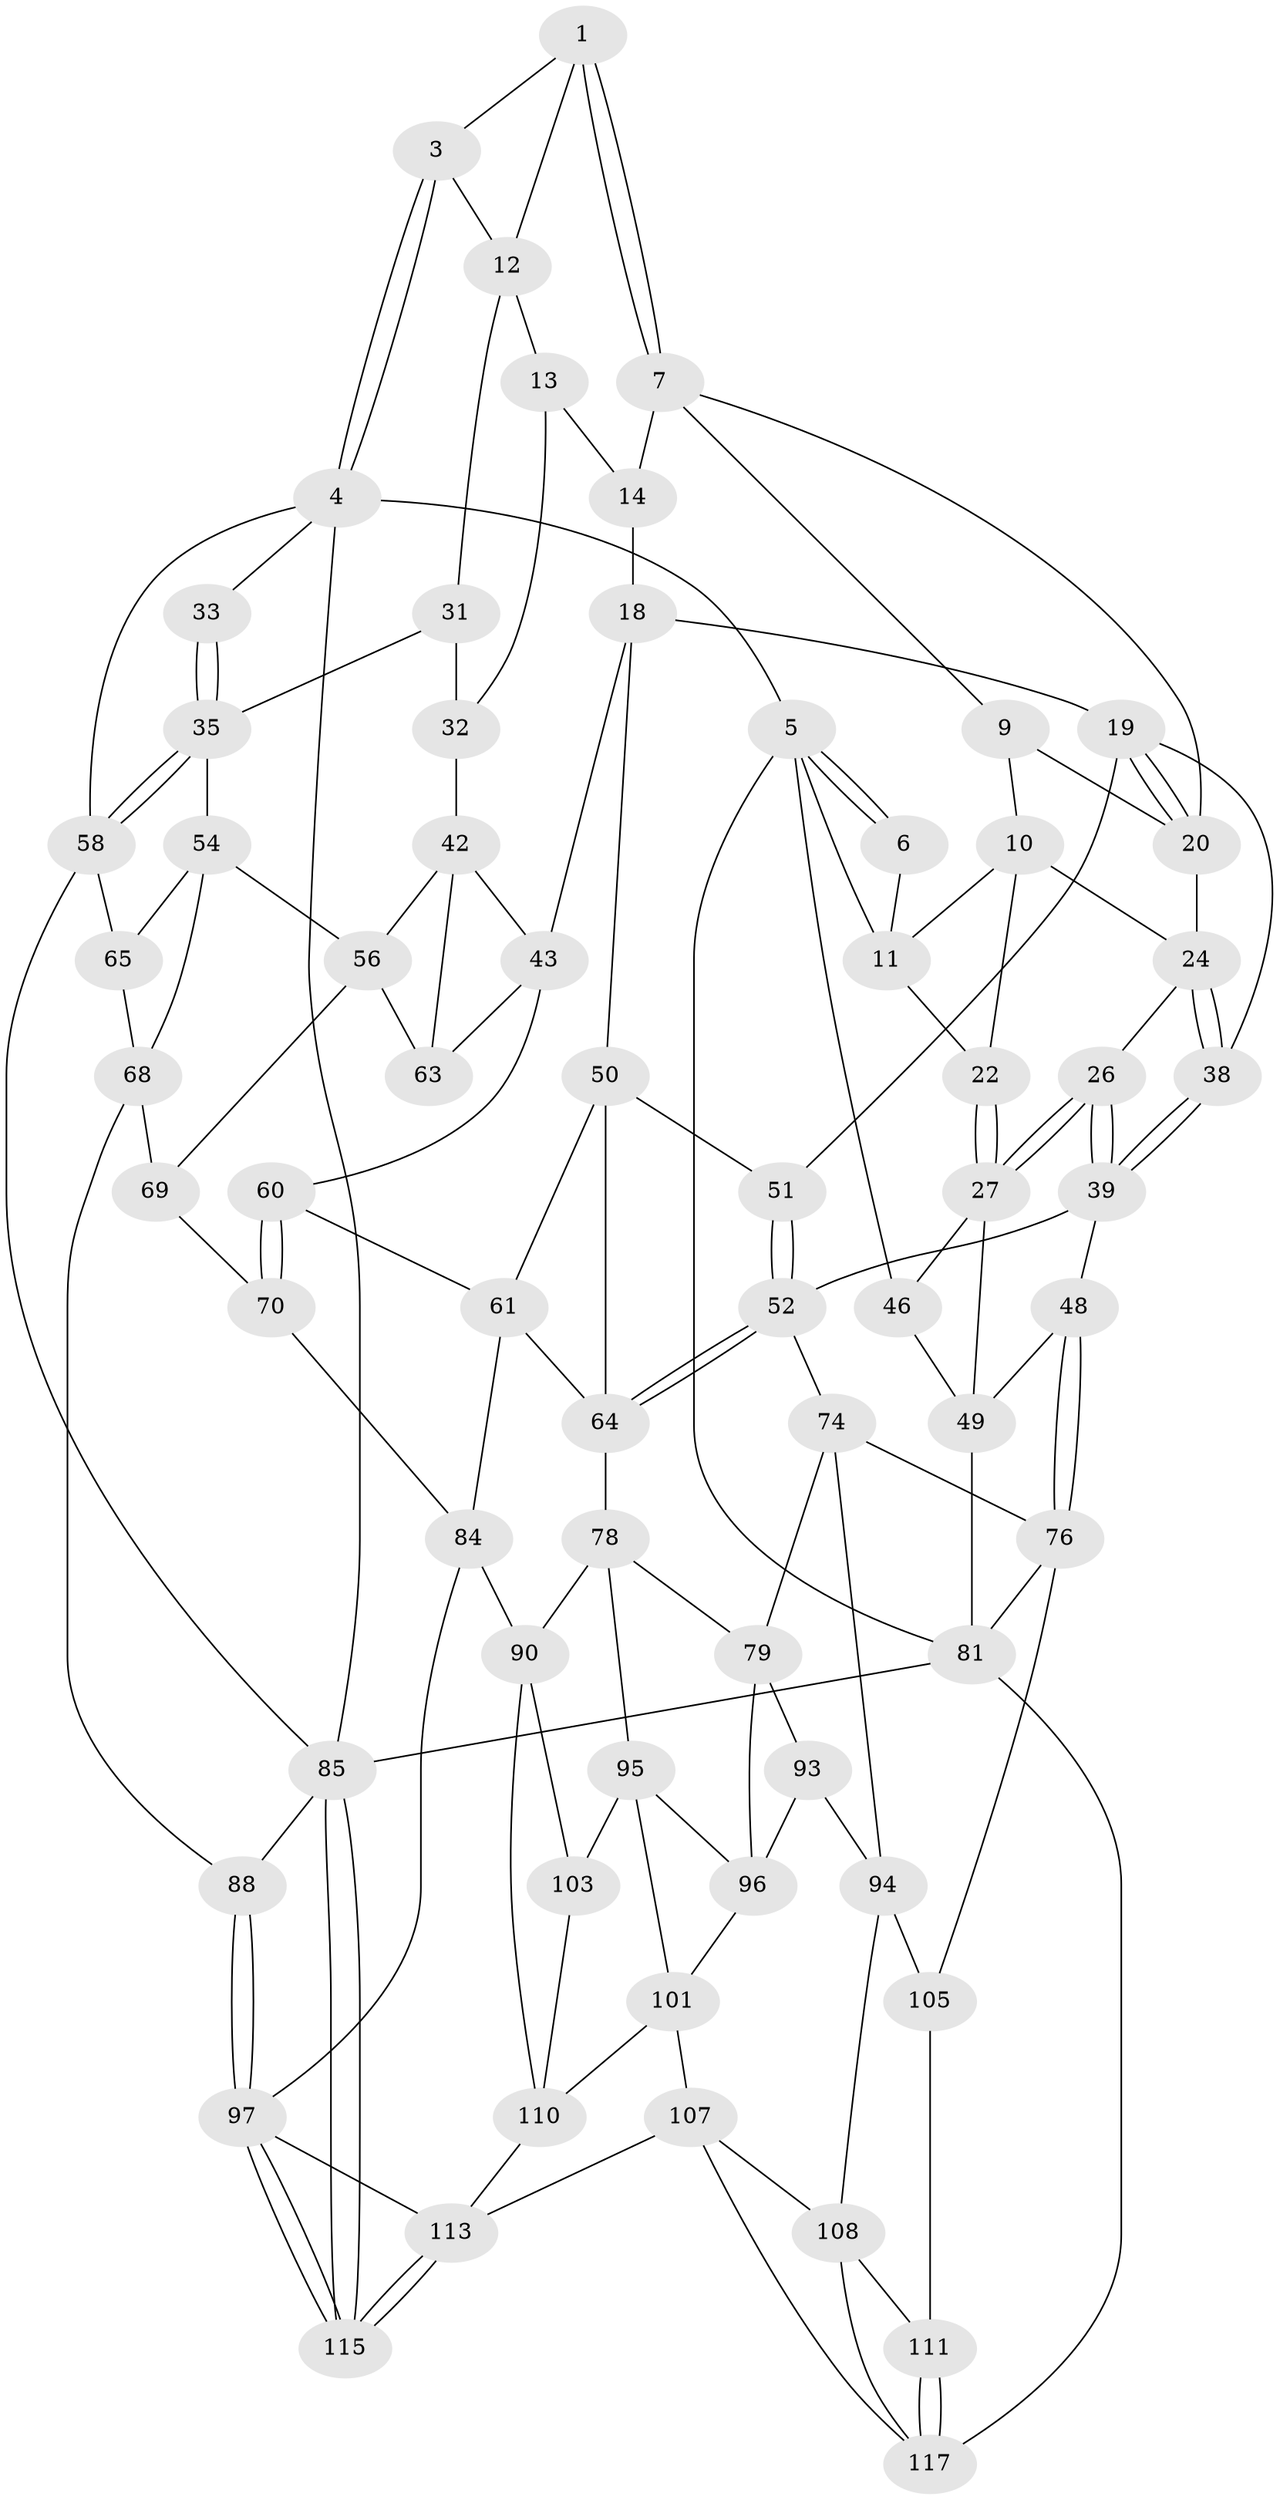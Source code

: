 // Generated by graph-tools (version 1.1) at 2025/52/02/27/25 19:52:43]
// undirected, 68 vertices, 144 edges
graph export_dot {
graph [start="1"]
  node [color=gray90,style=filled];
  1 [pos="+0.558967620857292+0",super="+2"];
  3 [pos="+1+0",super="+29"];
  4 [pos="+1+0",super="+34"];
  5 [pos="+0+0",super="+16"];
  6 [pos="+0.09823419210485579+0"];
  7 [pos="+0.5268688649413433+0",super="+8"];
  9 [pos="+0.36258909976230574+0.10258435799269293"];
  10 [pos="+0.18353400928029384+0.07395827953582734",super="+21"];
  11 [pos="+0.17619432765891904+0.05865255179643361",super="+15"];
  12 [pos="+0.7915529099326956+0.16557140939217674",super="+28"];
  13 [pos="+0.7614224716831285+0.1867692872654323",super="+30"];
  14 [pos="+0.5876827456509613+0.10525696823791089",super="+17"];
  18 [pos="+0.5549761545198716+0.30782486910055296",super="+44"];
  19 [pos="+0.49136156542072273+0.2825176912771363",super="+40"];
  20 [pos="+0.4752005439635359+0.25721624645524604",super="+23"];
  22 [pos="+0.05611059588013033+0.19697142421997585"];
  24 [pos="+0.30065170292810023+0.2572629187089165",super="+25"];
  26 [pos="+0.14234342989753757+0.32059513280882024"];
  27 [pos="+0.08977566390820882+0.3127805052604491",super="+45"];
  31 [pos="+0.847827047851769+0.23854411926780705",super="+37"];
  32 [pos="+0.7225758503206339+0.34529348480786787",super="+41"];
  33 [pos="+0.8812723874031886+0.20910491207157467"];
  35 [pos="+1+0.38515848079227816",super="+36"];
  38 [pos="+0.3031366690215228+0.3280336854369174"];
  39 [pos="+0.2152151572466016+0.42026113151669015",super="+47"];
  42 [pos="+0.7414541991761763+0.41317483851586645",super="+57"];
  43 [pos="+0.6152661306937685+0.4492178485727634",super="+59"];
  46 [pos="+0+0.4024149674772276"];
  48 [pos="+0.1535369489738918+0.5007269175921084"];
  49 [pos="+0.11266080805494136+0.49816748965845303",super="+73"];
  50 [pos="+0.48291185480724097+0.4567718133523021",super="+62"];
  51 [pos="+0.4077739671383329+0.45385921780890087"];
  52 [pos="+0.3523541072587979+0.5118630526218927",super="+53"];
  54 [pos="+0.8613706013175646+0.4905770745274184",super="+55"];
  56 [pos="+0.7755524019260104+0.5092675889788069",super="+67"];
  58 [pos="+1+0.39558971164161655",super="+66"];
  60 [pos="+0.5850305380902352+0.5583129551910924"];
  61 [pos="+0.5513595335377609+0.5554925202397184",super="+82"];
  63 [pos="+0.6911739839092835+0.5170350318177954"];
  64 [pos="+0.42407823991505605+0.5728779495063658",super="+77"];
  65 [pos="+0.9187291591491933+0.515583547037485"];
  68 [pos="+0.8181623604675595+0.6051489470562356",super="+71"];
  69 [pos="+0.7085735595884388+0.5681342342532972",super="+72"];
  70 [pos="+0.6091290724581422+0.5969858921059401",super="+83"];
  74 [pos="+0.3206502698341046+0.5755638287799788",super="+75"];
  76 [pos="+0.17764301893792359+0.675976491056088",super="+80"];
  78 [pos="+0.4290463141627203+0.6588641690690681",super="+91"];
  79 [pos="+0.36585338034763065+0.6701114942059592",super="+92"];
  81 [pos="+0+0.6781380279883946",super="+87"];
  84 [pos="+0.6110524153439881+0.7440785994904618",super="+89"];
  85 [pos="+1+1",super="+86"];
  88 [pos="+0.8806457220667421+0.7113850893729404"];
  90 [pos="+0.558412953390299+0.793913814027077",super="+102"];
  93 [pos="+0.24074121457999084+0.7440890295600534"];
  94 [pos="+0.21827706134728395+0.7342589668798244",super="+104"];
  95 [pos="+0.3996832407813808+0.7644150823852744",super="+100"];
  96 [pos="+0.3981985634304699+0.7637027711748026",super="+99"];
  97 [pos="+0.8103166773019329+0.814121696712242",super="+98"];
  101 [pos="+0.2890039307025452+0.8269548546431228",super="+106"];
  103 [pos="+0.4041380431542662+0.8424750257777623"];
  105 [pos="+0.06291171502451973+0.8249167391091318"];
  107 [pos="+0.28708424302574437+0.8763480710422193",super="+116"];
  108 [pos="+0.19281119913422617+0.9527529035725533",super="+109"];
  110 [pos="+0.37408975782194076+0.8877570997781761",super="+112"];
  111 [pos="+0.07799705718219735+0.8801753318387439"];
  113 [pos="+0.6063812615178477+1",super="+114"];
  115 [pos="+1+1"];
  117 [pos="+0+1",super="+118"];
  1 -- 7;
  1 -- 7;
  1 -- 3;
  1 -- 12;
  3 -- 4;
  3 -- 4;
  3 -- 12;
  4 -- 5;
  4 -- 85;
  4 -- 33;
  4 -- 58;
  5 -- 6;
  5 -- 6;
  5 -- 46;
  5 -- 81;
  5 -- 11;
  6 -- 11;
  7 -- 14;
  7 -- 9;
  7 -- 20;
  9 -- 10;
  9 -- 20;
  10 -- 11;
  10 -- 24;
  10 -- 22;
  11 -- 22;
  12 -- 13;
  12 -- 31;
  13 -- 14 [weight=2];
  13 -- 32;
  14 -- 18;
  18 -- 19;
  18 -- 43;
  18 -- 50;
  19 -- 20;
  19 -- 20;
  19 -- 51;
  19 -- 38;
  20 -- 24;
  22 -- 27;
  22 -- 27;
  24 -- 38;
  24 -- 38;
  24 -- 26;
  26 -- 27;
  26 -- 27;
  26 -- 39;
  26 -- 39;
  27 -- 49;
  27 -- 46;
  31 -- 32 [weight=2];
  31 -- 35;
  32 -- 42;
  33 -- 35;
  33 -- 35;
  35 -- 58;
  35 -- 58;
  35 -- 54;
  38 -- 39;
  38 -- 39;
  39 -- 48;
  39 -- 52;
  42 -- 43;
  42 -- 56;
  42 -- 63;
  43 -- 60;
  43 -- 63;
  46 -- 49;
  48 -- 49;
  48 -- 76;
  48 -- 76;
  49 -- 81;
  50 -- 51;
  50 -- 64;
  50 -- 61;
  51 -- 52;
  51 -- 52;
  52 -- 64;
  52 -- 64;
  52 -- 74;
  54 -- 65;
  54 -- 56;
  54 -- 68;
  56 -- 69;
  56 -- 63;
  58 -- 65;
  58 -- 85;
  60 -- 61;
  60 -- 70;
  60 -- 70;
  61 -- 64;
  61 -- 84;
  64 -- 78;
  65 -- 68;
  68 -- 88;
  68 -- 69;
  69 -- 70 [weight=2];
  70 -- 84;
  74 -- 79;
  74 -- 76;
  74 -- 94;
  76 -- 81;
  76 -- 105;
  78 -- 79;
  78 -- 90;
  78 -- 95;
  79 -- 96;
  79 -- 93;
  81 -- 117;
  81 -- 85;
  84 -- 90;
  84 -- 97;
  85 -- 115;
  85 -- 115;
  85 -- 88;
  88 -- 97;
  88 -- 97;
  90 -- 103;
  90 -- 110;
  93 -- 94;
  93 -- 96;
  94 -- 105;
  94 -- 108;
  95 -- 96;
  95 -- 103;
  95 -- 101;
  96 -- 101;
  97 -- 115;
  97 -- 115;
  97 -- 113;
  101 -- 107;
  101 -- 110;
  103 -- 110;
  105 -- 111;
  107 -- 108;
  107 -- 117;
  107 -- 113;
  108 -- 117;
  108 -- 111;
  110 -- 113;
  111 -- 117;
  111 -- 117;
  113 -- 115;
  113 -- 115;
}

